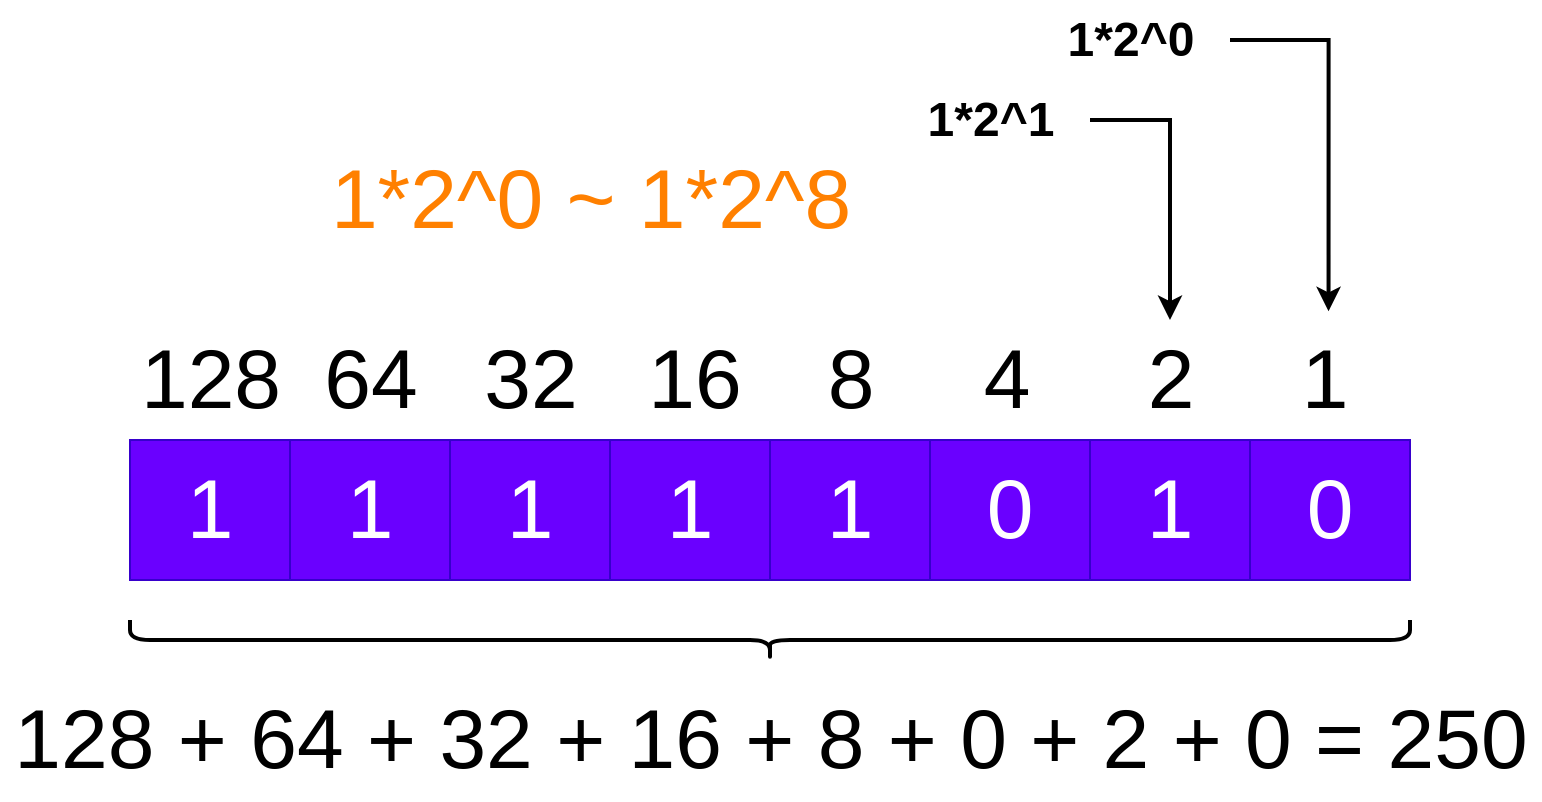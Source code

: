 <mxfile version="18.0.2" type="github">
  <diagram id="ZfS0Ss1WtfdeVAfNvs45" name="第 1 页">
    <mxGraphModel dx="1033" dy="643" grid="1" gridSize="10" guides="1" tooltips="1" connect="1" arrows="1" fold="1" page="1" pageScale="1" pageWidth="827" pageHeight="1169" math="0" shadow="0">
      <root>
        <mxCell id="0" />
        <mxCell id="1" parent="0" />
        <mxCell id="Evek4QE-1pQtexToU433-1" value="&lt;font style=&quot;font-size: 42px;&quot;&gt;1&lt;/font&gt;" style="rounded=0;whiteSpace=wrap;html=1;fillColor=#6a00ff;fontColor=#ffffff;strokeColor=#3700CC;" vertex="1" parent="1">
          <mxGeometry x="80" y="230" width="80" height="70" as="geometry" />
        </mxCell>
        <mxCell id="Evek4QE-1pQtexToU433-2" value="&lt;font style=&quot;font-size: 42px;&quot;&gt;1&lt;/font&gt;" style="rounded=0;whiteSpace=wrap;html=1;fillColor=#6a00ff;fontColor=#ffffff;strokeColor=#3700CC;" vertex="1" parent="1">
          <mxGeometry x="160" y="230" width="80" height="70" as="geometry" />
        </mxCell>
        <mxCell id="Evek4QE-1pQtexToU433-3" value="&lt;font style=&quot;font-size: 42px;&quot;&gt;1&lt;/font&gt;" style="rounded=0;whiteSpace=wrap;html=1;fillColor=#6a00ff;fontColor=#ffffff;strokeColor=#3700CC;" vertex="1" parent="1">
          <mxGeometry x="240" y="230" width="80" height="70" as="geometry" />
        </mxCell>
        <mxCell id="Evek4QE-1pQtexToU433-4" value="&lt;font style=&quot;font-size: 42px;&quot;&gt;1&lt;/font&gt;" style="rounded=0;whiteSpace=wrap;html=1;fillColor=#6a00ff;fontColor=#ffffff;strokeColor=#3700CC;" vertex="1" parent="1">
          <mxGeometry x="320" y="230" width="80" height="70" as="geometry" />
        </mxCell>
        <mxCell id="Evek4QE-1pQtexToU433-5" value="&lt;font style=&quot;font-size: 42px;&quot;&gt;1&lt;/font&gt;" style="rounded=0;whiteSpace=wrap;html=1;fillColor=#6a00ff;fontColor=#ffffff;strokeColor=#3700CC;" vertex="1" parent="1">
          <mxGeometry x="400" y="230" width="80" height="70" as="geometry" />
        </mxCell>
        <mxCell id="Evek4QE-1pQtexToU433-6" value="&lt;span style=&quot;font-size: 42px;&quot;&gt;0&lt;/span&gt;" style="rounded=0;whiteSpace=wrap;html=1;fillColor=#6a00ff;fontColor=#ffffff;strokeColor=#3700CC;" vertex="1" parent="1">
          <mxGeometry x="480" y="230" width="80" height="70" as="geometry" />
        </mxCell>
        <mxCell id="Evek4QE-1pQtexToU433-7" value="&lt;font style=&quot;font-size: 42px;&quot;&gt;1&lt;/font&gt;" style="rounded=0;whiteSpace=wrap;html=1;fillColor=#6a00ff;fontColor=#ffffff;strokeColor=#3700CC;" vertex="1" parent="1">
          <mxGeometry x="560" y="230" width="80" height="70" as="geometry" />
        </mxCell>
        <mxCell id="Evek4QE-1pQtexToU433-8" value="&lt;span style=&quot;font-size: 42px;&quot;&gt;0&lt;/span&gt;" style="rounded=0;whiteSpace=wrap;html=1;fillColor=#6a00ff;fontColor=#ffffff;strokeColor=#3700CC;" vertex="1" parent="1">
          <mxGeometry x="640" y="230" width="80" height="70" as="geometry" />
        </mxCell>
        <mxCell id="Evek4QE-1pQtexToU433-9" value="128" style="text;html=1;align=center;verticalAlign=middle;resizable=0;points=[];autosize=1;strokeColor=none;fillColor=none;fontSize=42;" vertex="1" parent="1">
          <mxGeometry x="75" y="170" width="90" height="60" as="geometry" />
        </mxCell>
        <mxCell id="Evek4QE-1pQtexToU433-10" value="64" style="text;html=1;align=center;verticalAlign=middle;resizable=0;points=[];autosize=1;strokeColor=none;fillColor=none;fontSize=42;" vertex="1" parent="1">
          <mxGeometry x="170" y="170" width="60" height="60" as="geometry" />
        </mxCell>
        <mxCell id="Evek4QE-1pQtexToU433-11" value="32" style="text;html=1;align=center;verticalAlign=middle;resizable=0;points=[];autosize=1;strokeColor=none;fillColor=none;fontSize=42;" vertex="1" parent="1">
          <mxGeometry x="250" y="170" width="60" height="60" as="geometry" />
        </mxCell>
        <mxCell id="Evek4QE-1pQtexToU433-12" value="16" style="text;html=1;align=center;verticalAlign=middle;resizable=0;points=[];autosize=1;strokeColor=none;fillColor=none;fontSize=42;" vertex="1" parent="1">
          <mxGeometry x="332" y="170" width="60" height="60" as="geometry" />
        </mxCell>
        <mxCell id="Evek4QE-1pQtexToU433-13" value="8&lt;span style=&quot;color: rgba(0, 0, 0, 0); font-family: monospace; font-size: 0px; text-align: start;&quot;&gt;%3CmxGraphModel%3E%3Croot%3E%3CmxCell%20id%3D%220%22%2F%3E%3CmxCell%20id%3D%221%22%20parent%3D%220%22%2F%3E%3CmxCell%20id%3D%222%22%20value%3D%22128%22%20style%3D%22text%3Bhtml%3D1%3Balign%3Dcenter%3BverticalAlign%3Dmiddle%3Bresizable%3D0%3Bpoints%3D%5B%5D%3Bautosize%3D1%3BstrokeColor%3Dnone%3BfillColor%3Dnone%3BfontSize%3D42%3B%22%20vertex%3D%221%22%20parent%3D%221%22%3E%3CmxGeometry%20x%3D%2275%22%20y%3D%22170%22%20width%3D%2290%22%20height%3D%2260%22%20as%3D%22geometry%22%2F%3E%3C%2FmxCell%3E%3C%2Froot%3E%3C%2FmxGraphModel%3E&lt;/span&gt;" style="text;html=1;align=center;verticalAlign=middle;resizable=0;points=[];autosize=1;strokeColor=none;fillColor=none;fontSize=42;" vertex="1" parent="1">
          <mxGeometry x="420" y="165" width="40" height="70" as="geometry" />
        </mxCell>
        <mxCell id="Evek4QE-1pQtexToU433-15" value="4" style="text;html=1;align=center;verticalAlign=middle;resizable=0;points=[];autosize=1;strokeColor=none;fillColor=none;fontSize=42;" vertex="1" parent="1">
          <mxGeometry x="498" y="170" width="40" height="60" as="geometry" />
        </mxCell>
        <mxCell id="Evek4QE-1pQtexToU433-16" value="2" style="text;html=1;align=center;verticalAlign=middle;resizable=0;points=[];autosize=1;strokeColor=none;fillColor=none;fontSize=42;" vertex="1" parent="1">
          <mxGeometry x="580" y="170" width="40" height="60" as="geometry" />
        </mxCell>
        <mxCell id="Evek4QE-1pQtexToU433-17" value="1" style="text;html=1;align=center;verticalAlign=middle;resizable=0;points=[];autosize=1;strokeColor=none;fillColor=none;fontSize=42;" vertex="1" parent="1">
          <mxGeometry x="657" y="170" width="40" height="60" as="geometry" />
        </mxCell>
        <mxCell id="Evek4QE-1pQtexToU433-18" value="" style="shape=curlyBracket;whiteSpace=wrap;html=1;rounded=1;fontSize=42;rotation=-90;strokeWidth=2;" vertex="1" parent="1">
          <mxGeometry x="390" y="10" width="20" height="640" as="geometry" />
        </mxCell>
        <mxCell id="Evek4QE-1pQtexToU433-19" value="128 + 64 + 32 + 16 + 8 + 0 + 2 + 0 = 250" style="text;html=1;align=center;verticalAlign=middle;resizable=0;points=[];autosize=1;strokeColor=none;fillColor=none;fontSize=42;" vertex="1" parent="1">
          <mxGeometry x="15" y="350" width="770" height="60" as="geometry" />
        </mxCell>
        <mxCell id="Evek4QE-1pQtexToU433-21" style="edgeStyle=orthogonalEdgeStyle;rounded=0;orthogonalLoop=1;jettySize=auto;html=1;entryX=0.557;entryY=-0.073;entryDx=0;entryDy=0;entryPerimeter=0;fontSize=42;strokeWidth=2;" edge="1" parent="1" source="Evek4QE-1pQtexToU433-20" target="Evek4QE-1pQtexToU433-17">
          <mxGeometry relative="1" as="geometry" />
        </mxCell>
        <mxCell id="Evek4QE-1pQtexToU433-20" value="1*2^0" style="text;strokeColor=none;fillColor=none;html=1;fontSize=24;fontStyle=1;verticalAlign=middle;align=center;" vertex="1" parent="1">
          <mxGeometry x="530" y="10" width="100" height="40" as="geometry" />
        </mxCell>
        <mxCell id="Evek4QE-1pQtexToU433-23" style="edgeStyle=orthogonalEdgeStyle;rounded=0;orthogonalLoop=1;jettySize=auto;html=1;fontSize=42;strokeWidth=2;" edge="1" parent="1" source="Evek4QE-1pQtexToU433-22" target="Evek4QE-1pQtexToU433-16">
          <mxGeometry relative="1" as="geometry" />
        </mxCell>
        <mxCell id="Evek4QE-1pQtexToU433-22" value="1*2^1" style="text;strokeColor=none;fillColor=none;html=1;fontSize=24;fontStyle=1;verticalAlign=middle;align=center;" vertex="1" parent="1">
          <mxGeometry x="460" y="50" width="100" height="40" as="geometry" />
        </mxCell>
        <mxCell id="Evek4QE-1pQtexToU433-24" value="&lt;font color=&quot;#ff8000&quot;&gt;1*2^0 ~ 1*2^8&lt;/font&gt;" style="text;html=1;align=center;verticalAlign=middle;resizable=0;points=[];autosize=1;strokeColor=none;fillColor=none;fontSize=42;" vertex="1" parent="1">
          <mxGeometry x="170" y="80" width="280" height="60" as="geometry" />
        </mxCell>
      </root>
    </mxGraphModel>
  </diagram>
</mxfile>
